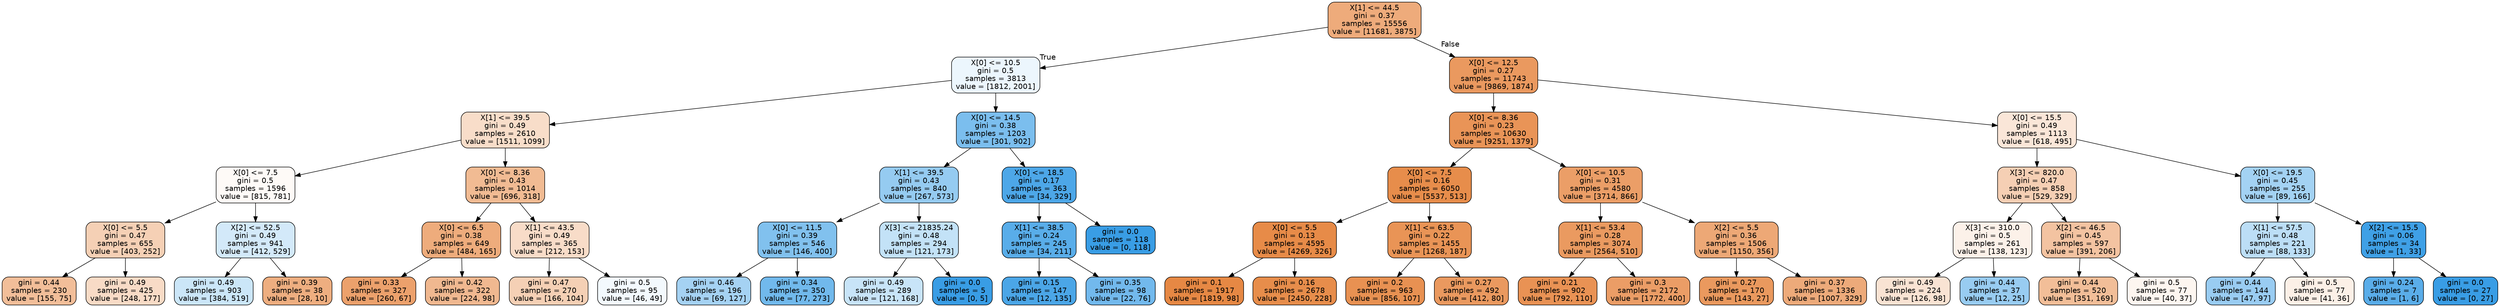 digraph Tree {
node [shape=box, style="filled, rounded", color="black", fontname=helvetica] ;
edge [fontname=helvetica] ;
0 [label="X[1] <= 44.5\ngini = 0.37\nsamples = 15556\nvalue = [11681, 3875]", fillcolor="#eeab7b"] ;
1 [label="X[0] <= 10.5\ngini = 0.5\nsamples = 3813\nvalue = [1812, 2001]", fillcolor="#ecf6fd"] ;
0 -> 1 [labeldistance=2.5, labelangle=45, headlabel="True"] ;
2 [label="X[1] <= 39.5\ngini = 0.49\nsamples = 2610\nvalue = [1511, 1099]", fillcolor="#f8ddc9"] ;
1 -> 2 ;
3 [label="X[0] <= 7.5\ngini = 0.5\nsamples = 1596\nvalue = [815, 781]", fillcolor="#fefaf7"] ;
2 -> 3 ;
4 [label="X[0] <= 5.5\ngini = 0.47\nsamples = 655\nvalue = [403, 252]", fillcolor="#f5d0b5"] ;
3 -> 4 ;
5 [label="gini = 0.44\nsamples = 230\nvalue = [155, 75]", fillcolor="#f2be99"] ;
4 -> 5 ;
6 [label="gini = 0.49\nsamples = 425\nvalue = [248, 177]", fillcolor="#f8dbc6"] ;
4 -> 6 ;
7 [label="X[2] <= 52.5\ngini = 0.49\nsamples = 941\nvalue = [412, 529]", fillcolor="#d3e9f9"] ;
3 -> 7 ;
8 [label="gini = 0.49\nsamples = 903\nvalue = [384, 519]", fillcolor="#cbe6f8"] ;
7 -> 8 ;
9 [label="gini = 0.39\nsamples = 38\nvalue = [28, 10]", fillcolor="#eeae80"] ;
7 -> 9 ;
10 [label="X[0] <= 8.36\ngini = 0.43\nsamples = 1014\nvalue = [696, 318]", fillcolor="#f1bb93"] ;
2 -> 10 ;
11 [label="X[0] <= 6.5\ngini = 0.38\nsamples = 649\nvalue = [484, 165]", fillcolor="#eeac7c"] ;
10 -> 11 ;
12 [label="gini = 0.33\nsamples = 327\nvalue = [260, 67]", fillcolor="#eca16c"] ;
11 -> 12 ;
13 [label="gini = 0.42\nsamples = 322\nvalue = [224, 98]", fillcolor="#f0b890"] ;
11 -> 13 ;
14 [label="X[1] <= 43.5\ngini = 0.49\nsamples = 365\nvalue = [212, 153]", fillcolor="#f8dcc8"] ;
10 -> 14 ;
15 [label="gini = 0.47\nsamples = 270\nvalue = [166, 104]", fillcolor="#f5d0b5"] ;
14 -> 15 ;
16 [label="gini = 0.5\nsamples = 95\nvalue = [46, 49]", fillcolor="#f3f9fd"] ;
14 -> 16 ;
17 [label="X[0] <= 14.5\ngini = 0.38\nsamples = 1203\nvalue = [301, 902]", fillcolor="#7bbeee"] ;
1 -> 17 ;
18 [label="X[1] <= 39.5\ngini = 0.43\nsamples = 840\nvalue = [267, 573]", fillcolor="#95cbf1"] ;
17 -> 18 ;
19 [label="X[0] <= 11.5\ngini = 0.39\nsamples = 546\nvalue = [146, 400]", fillcolor="#81c1ee"] ;
18 -> 19 ;
20 [label="gini = 0.46\nsamples = 196\nvalue = [69, 127]", fillcolor="#a5d2f3"] ;
19 -> 20 ;
21 [label="gini = 0.34\nsamples = 350\nvalue = [77, 273]", fillcolor="#71b9ec"] ;
19 -> 21 ;
22 [label="X[3] <= 21835.24\ngini = 0.48\nsamples = 294\nvalue = [121, 173]", fillcolor="#c3e2f7"] ;
18 -> 22 ;
23 [label="gini = 0.49\nsamples = 289\nvalue = [121, 168]", fillcolor="#c8e4f8"] ;
22 -> 23 ;
24 [label="gini = 0.0\nsamples = 5\nvalue = [0, 5]", fillcolor="#399de5"] ;
22 -> 24 ;
25 [label="X[0] <= 18.5\ngini = 0.17\nsamples = 363\nvalue = [34, 329]", fillcolor="#4da7e8"] ;
17 -> 25 ;
26 [label="X[1] <= 38.5\ngini = 0.24\nsamples = 245\nvalue = [34, 211]", fillcolor="#59ade9"] ;
25 -> 26 ;
27 [label="gini = 0.15\nsamples = 147\nvalue = [12, 135]", fillcolor="#4ba6e7"] ;
26 -> 27 ;
28 [label="gini = 0.35\nsamples = 98\nvalue = [22, 76]", fillcolor="#72b9ed"] ;
26 -> 28 ;
29 [label="gini = 0.0\nsamples = 118\nvalue = [0, 118]", fillcolor="#399de5"] ;
25 -> 29 ;
30 [label="X[0] <= 12.5\ngini = 0.27\nsamples = 11743\nvalue = [9869, 1874]", fillcolor="#ea995f"] ;
0 -> 30 [labeldistance=2.5, labelangle=-45, headlabel="False"] ;
31 [label="X[0] <= 8.36\ngini = 0.23\nsamples = 10630\nvalue = [9251, 1379]", fillcolor="#e99457"] ;
30 -> 31 ;
32 [label="X[0] <= 7.5\ngini = 0.16\nsamples = 6050\nvalue = [5537, 513]", fillcolor="#e78d4b"] ;
31 -> 32 ;
33 [label="X[0] <= 5.5\ngini = 0.13\nsamples = 4595\nvalue = [4269, 326]", fillcolor="#e78b48"] ;
32 -> 33 ;
34 [label="gini = 0.1\nsamples = 1917\nvalue = [1819, 98]", fillcolor="#e68844"] ;
33 -> 34 ;
35 [label="gini = 0.16\nsamples = 2678\nvalue = [2450, 228]", fillcolor="#e78d4b"] ;
33 -> 35 ;
36 [label="X[1] <= 63.5\ngini = 0.22\nsamples = 1455\nvalue = [1268, 187]", fillcolor="#e99456"] ;
32 -> 36 ;
37 [label="gini = 0.2\nsamples = 963\nvalue = [856, 107]", fillcolor="#e89152"] ;
36 -> 37 ;
38 [label="gini = 0.27\nsamples = 492\nvalue = [412, 80]", fillcolor="#ea995f"] ;
36 -> 38 ;
39 [label="X[0] <= 10.5\ngini = 0.31\nsamples = 4580\nvalue = [3714, 866]", fillcolor="#eb9e67"] ;
31 -> 39 ;
40 [label="X[1] <= 53.4\ngini = 0.28\nsamples = 3074\nvalue = [2564, 510]", fillcolor="#ea9a60"] ;
39 -> 40 ;
41 [label="gini = 0.21\nsamples = 902\nvalue = [792, 110]", fillcolor="#e99254"] ;
40 -> 41 ;
42 [label="gini = 0.3\nsamples = 2172\nvalue = [1772, 400]", fillcolor="#eb9d66"] ;
40 -> 42 ;
43 [label="X[2] <= 5.5\ngini = 0.36\nsamples = 1506\nvalue = [1150, 356]", fillcolor="#eda876"] ;
39 -> 43 ;
44 [label="gini = 0.27\nsamples = 170\nvalue = [143, 27]", fillcolor="#ea995e"] ;
43 -> 44 ;
45 [label="gini = 0.37\nsamples = 1336\nvalue = [1007, 329]", fillcolor="#edaa7a"] ;
43 -> 45 ;
46 [label="X[0] <= 15.5\ngini = 0.49\nsamples = 1113\nvalue = [618, 495]", fillcolor="#fae6d8"] ;
30 -> 46 ;
47 [label="X[3] <= 820.0\ngini = 0.47\nsamples = 858\nvalue = [529, 329]", fillcolor="#f5cfb4"] ;
46 -> 47 ;
48 [label="X[3] <= 310.0\ngini = 0.5\nsamples = 261\nvalue = [138, 123]", fillcolor="#fcf1e9"] ;
47 -> 48 ;
49 [label="gini = 0.49\nsamples = 224\nvalue = [126, 98]", fillcolor="#f9e3d3"] ;
48 -> 49 ;
50 [label="gini = 0.44\nsamples = 37\nvalue = [12, 25]", fillcolor="#98ccf1"] ;
48 -> 50 ;
51 [label="X[2] <= 46.5\ngini = 0.45\nsamples = 597\nvalue = [391, 206]", fillcolor="#f3c3a1"] ;
47 -> 51 ;
52 [label="gini = 0.44\nsamples = 520\nvalue = [351, 169]", fillcolor="#f2be98"] ;
51 -> 52 ;
53 [label="gini = 0.5\nsamples = 77\nvalue = [40, 37]", fillcolor="#fdf6f0"] ;
51 -> 53 ;
54 [label="X[0] <= 19.5\ngini = 0.45\nsamples = 255\nvalue = [89, 166]", fillcolor="#a3d2f3"] ;
46 -> 54 ;
55 [label="X[1] <= 57.5\ngini = 0.48\nsamples = 221\nvalue = [88, 133]", fillcolor="#bcdef6"] ;
54 -> 55 ;
56 [label="gini = 0.44\nsamples = 144\nvalue = [47, 97]", fillcolor="#99ccf2"] ;
55 -> 56 ;
57 [label="gini = 0.5\nsamples = 77\nvalue = [41, 36]", fillcolor="#fcf0e7"] ;
55 -> 57 ;
58 [label="X[2] <= 15.5\ngini = 0.06\nsamples = 34\nvalue = [1, 33]", fillcolor="#3fa0e6"] ;
54 -> 58 ;
59 [label="gini = 0.24\nsamples = 7\nvalue = [1, 6]", fillcolor="#5aade9"] ;
58 -> 59 ;
60 [label="gini = 0.0\nsamples = 27\nvalue = [0, 27]", fillcolor="#399de5"] ;
58 -> 60 ;
}